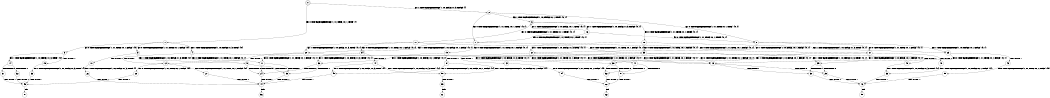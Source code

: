 digraph BCG {
size = "7, 10.5";
center = TRUE;
node [shape = circle];
0 [peripheries = 2];
0 -> 1 [label = "EX !0 !ATOMIC_EXCH_BRANCH (1, +1, TRUE, +0, 1, TRUE) !{}"];
0 -> 2 [label = "EX !1 !ATOMIC_EXCH_BRANCH (1, +0, FALSE, +1, 3, FALSE) !{}"];
1 -> 3 [label = "EX !0 !ATOMIC_EXCH_BRANCH (1, +1, TRUE, +0, 1, FALSE) !{0}"];
1 -> 4 [label = "EX !1 !ATOMIC_EXCH_BRANCH (1, +0, FALSE, +1, 3, TRUE) !{0}"];
1 -> 5 [label = "EX !0 !ATOMIC_EXCH_BRANCH (1, +1, TRUE, +0, 1, FALSE) !{0}"];
2 -> 6 [label = "EX !1 !ATOMIC_EXCH_BRANCH (1, +0, FALSE, +0, 1, TRUE) !{0, 1}"];
2 -> 7 [label = "EX !0 !ATOMIC_EXCH_BRANCH (1, +1, TRUE, +0, 1, TRUE) !{0, 1}"];
2 -> 8 [label = "EX !0 !ATOMIC_EXCH_BRANCH (1, +1, TRUE, +0, 1, TRUE) !{0, 1}"];
3 -> 9 [label = "EX !1 !ATOMIC_EXCH_BRANCH (1, +0, FALSE, +1, 3, TRUE) !{0}"];
3 -> 10 [label = "TERMINATE !0"];
4 -> 11 [label = "EX !0 !ATOMIC_EXCH_BRANCH (1, +1, TRUE, +0, 1, FALSE) !{0, 1}"];
4 -> 12 [label = "TERMINATE !1"];
4 -> 13 [label = "EX !0 !ATOMIC_EXCH_BRANCH (1, +1, TRUE, +0, 1, FALSE) !{0, 1}"];
5 -> 14 [label = "EX !1 !ATOMIC_EXCH_BRANCH (1, +0, FALSE, +1, 3, TRUE) !{0}"];
5 -> 15 [label = "TERMINATE !0"];
6 -> 16 [label = "EX !1 !ATOMIC_EXCH_BRANCH (1, +0, FALSE, +1, 3, FALSE) !{0, 1}"];
6 -> 17 [label = "EX !0 !ATOMIC_EXCH_BRANCH (1, +1, TRUE, +0, 1, TRUE) !{0, 1}"];
6 -> 18 [label = "EX !0 !ATOMIC_EXCH_BRANCH (1, +1, TRUE, +0, 1, TRUE) !{0, 1}"];
7 -> 19 [label = "EX !0 !ATOMIC_EXCH_BRANCH (1, +1, TRUE, +0, 1, FALSE) !{0, 1}"];
7 -> 20 [label = "EX !1 !ATOMIC_EXCH_BRANCH (1, +0, FALSE, +0, 1, FALSE) !{0, 1}"];
7 -> 21 [label = "EX !0 !ATOMIC_EXCH_BRANCH (1, +1, TRUE, +0, 1, FALSE) !{0, 1}"];
8 -> 22 [label = "EX !1 !ATOMIC_EXCH_BRANCH (1, +0, FALSE, +0, 1, FALSE) !{0, 1}"];
8 -> 21 [label = "EX !0 !ATOMIC_EXCH_BRANCH (1, +1, TRUE, +0, 1, FALSE) !{0, 1}"];
8 -> 23 [label = "EX !1 !ATOMIC_EXCH_BRANCH (1, +0, FALSE, +0, 1, FALSE) !{0, 1}"];
9 -> 24 [label = "TERMINATE !0"];
9 -> 25 [label = "TERMINATE !1"];
10 -> 26 [label = "EX !1 !ATOMIC_EXCH_BRANCH (1, +0, FALSE, +1, 3, TRUE) !{}"];
11 -> 24 [label = "TERMINATE !0"];
11 -> 25 [label = "TERMINATE !1"];
12 -> 27 [label = "EX !0 !ATOMIC_EXCH_BRANCH (1, +1, TRUE, +0, 1, FALSE) !{0}"];
12 -> 28 [label = "EX !0 !ATOMIC_EXCH_BRANCH (1, +1, TRUE, +0, 1, FALSE) !{0}"];
13 -> 29 [label = "TERMINATE !0"];
13 -> 30 [label = "TERMINATE !1"];
14 -> 31 [label = "TERMINATE !0"];
14 -> 32 [label = "TERMINATE !1"];
15 -> 33 [label = "EX !1 !ATOMIC_EXCH_BRANCH (1, +0, FALSE, +1, 3, TRUE) !{}"];
16 -> 6 [label = "EX !1 !ATOMIC_EXCH_BRANCH (1, +0, FALSE, +0, 1, TRUE) !{0, 1}"];
16 -> 7 [label = "EX !0 !ATOMIC_EXCH_BRANCH (1, +1, TRUE, +0, 1, TRUE) !{0, 1}"];
16 -> 8 [label = "EX !0 !ATOMIC_EXCH_BRANCH (1, +1, TRUE, +0, 1, TRUE) !{0, 1}"];
17 -> 34 [label = "EX !0 !ATOMIC_EXCH_BRANCH (1, +1, TRUE, +0, 1, FALSE) !{0, 1}"];
17 -> 20 [label = "EX !1 !ATOMIC_EXCH_BRANCH (1, +0, FALSE, +1, 3, TRUE) !{0, 1}"];
17 -> 35 [label = "EX !0 !ATOMIC_EXCH_BRANCH (1, +1, TRUE, +0, 1, FALSE) !{0, 1}"];
18 -> 22 [label = "EX !1 !ATOMIC_EXCH_BRANCH (1, +0, FALSE, +1, 3, TRUE) !{0, 1}"];
18 -> 35 [label = "EX !0 !ATOMIC_EXCH_BRANCH (1, +1, TRUE, +0, 1, FALSE) !{0, 1}"];
18 -> 23 [label = "EX !1 !ATOMIC_EXCH_BRANCH (1, +0, FALSE, +1, 3, TRUE) !{0, 1}"];
19 -> 36 [label = "EX !1 !ATOMIC_EXCH_BRANCH (1, +0, FALSE, +0, 1, FALSE) !{0, 1}"];
19 -> 37 [label = "TERMINATE !0"];
20 -> 11 [label = "EX !0 !ATOMIC_EXCH_BRANCH (1, +1, TRUE, +0, 1, FALSE) !{0, 1}"];
20 -> 12 [label = "TERMINATE !1"];
20 -> 13 [label = "EX !0 !ATOMIC_EXCH_BRANCH (1, +1, TRUE, +0, 1, FALSE) !{0, 1}"];
21 -> 38 [label = "EX !1 !ATOMIC_EXCH_BRANCH (1, +0, FALSE, +0, 1, FALSE) !{0, 1}"];
21 -> 39 [label = "EX !1 !ATOMIC_EXCH_BRANCH (1, +0, FALSE, +0, 1, FALSE) !{0, 1}"];
21 -> 40 [label = "TERMINATE !0"];
22 -> 41 [label = "EX !0 !ATOMIC_EXCH_BRANCH (1, +1, TRUE, +0, 1, FALSE) !{0, 1}"];
22 -> 42 [label = "TERMINATE !1"];
22 -> 13 [label = "EX !0 !ATOMIC_EXCH_BRANCH (1, +1, TRUE, +0, 1, FALSE) !{0, 1}"];
23 -> 13 [label = "EX !0 !ATOMIC_EXCH_BRANCH (1, +1, TRUE, +0, 1, FALSE) !{0, 1}"];
23 -> 43 [label = "TERMINATE !1"];
24 -> 44 [label = "TERMINATE !1"];
25 -> 44 [label = "TERMINATE !0"];
26 -> 44 [label = "TERMINATE !1"];
27 -> 44 [label = "TERMINATE !0"];
28 -> 45 [label = "TERMINATE !0"];
29 -> 46 [label = "TERMINATE !1"];
30 -> 46 [label = "TERMINATE !0"];
31 -> 45 [label = "TERMINATE !1"];
32 -> 45 [label = "TERMINATE !0"];
33 -> 45 [label = "TERMINATE !1"];
34 -> 36 [label = "EX !1 !ATOMIC_EXCH_BRANCH (1, +0, FALSE, +1, 3, TRUE) !{0, 1}"];
34 -> 47 [label = "TERMINATE !0"];
35 -> 38 [label = "EX !1 !ATOMIC_EXCH_BRANCH (1, +0, FALSE, +1, 3, TRUE) !{0, 1}"];
35 -> 39 [label = "EX !1 !ATOMIC_EXCH_BRANCH (1, +0, FALSE, +1, 3, TRUE) !{0, 1}"];
35 -> 48 [label = "TERMINATE !0"];
36 -> 24 [label = "TERMINATE !0"];
36 -> 25 [label = "TERMINATE !1"];
37 -> 49 [label = "EX !1 !ATOMIC_EXCH_BRANCH (1, +0, FALSE, +0, 1, FALSE) !{1}"];
37 -> 50 [label = "EX !1 !ATOMIC_EXCH_BRANCH (1, +0, FALSE, +0, 1, FALSE) !{1}"];
38 -> 51 [label = "TERMINATE !0"];
38 -> 52 [label = "TERMINATE !1"];
39 -> 29 [label = "TERMINATE !0"];
39 -> 30 [label = "TERMINATE !1"];
40 -> 53 [label = "EX !1 !ATOMIC_EXCH_BRANCH (1, +0, FALSE, +0, 1, FALSE) !{1}"];
41 -> 51 [label = "TERMINATE !0"];
41 -> 52 [label = "TERMINATE !1"];
42 -> 54 [label = "EX !0 !ATOMIC_EXCH_BRANCH (1, +1, TRUE, +0, 1, FALSE) !{0}"];
43 -> 55 [label = "EX !0 !ATOMIC_EXCH_BRANCH (1, +1, TRUE, +0, 1, FALSE) !{0}"];
44 -> 56 [label = "exit"];
45 -> 57 [label = "exit"];
46 -> 58 [label = "exit"];
47 -> 49 [label = "EX !1 !ATOMIC_EXCH_BRANCH (1, +0, FALSE, +1, 3, TRUE) !{1}"];
47 -> 50 [label = "EX !1 !ATOMIC_EXCH_BRANCH (1, +0, FALSE, +1, 3, TRUE) !{1}"];
48 -> 53 [label = "EX !1 !ATOMIC_EXCH_BRANCH (1, +0, FALSE, +1, 3, TRUE) !{1}"];
49 -> 44 [label = "TERMINATE !1"];
50 -> 59 [label = "TERMINATE !1"];
51 -> 60 [label = "TERMINATE !1"];
52 -> 60 [label = "TERMINATE !0"];
53 -> 46 [label = "TERMINATE !1"];
54 -> 60 [label = "TERMINATE !0"];
55 -> 46 [label = "TERMINATE !0"];
59 -> 61 [label = "exit"];
60 -> 62 [label = "exit"];
}

